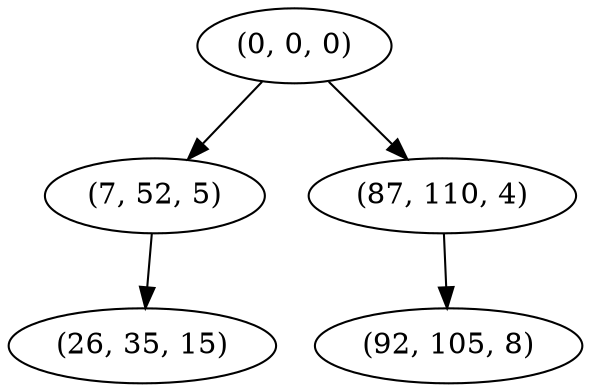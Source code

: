 digraph tree {
    "(0, 0, 0)";
    "(7, 52, 5)";
    "(26, 35, 15)";
    "(87, 110, 4)";
    "(92, 105, 8)";
    "(0, 0, 0)" -> "(7, 52, 5)";
    "(0, 0, 0)" -> "(87, 110, 4)";
    "(7, 52, 5)" -> "(26, 35, 15)";
    "(87, 110, 4)" -> "(92, 105, 8)";
}
